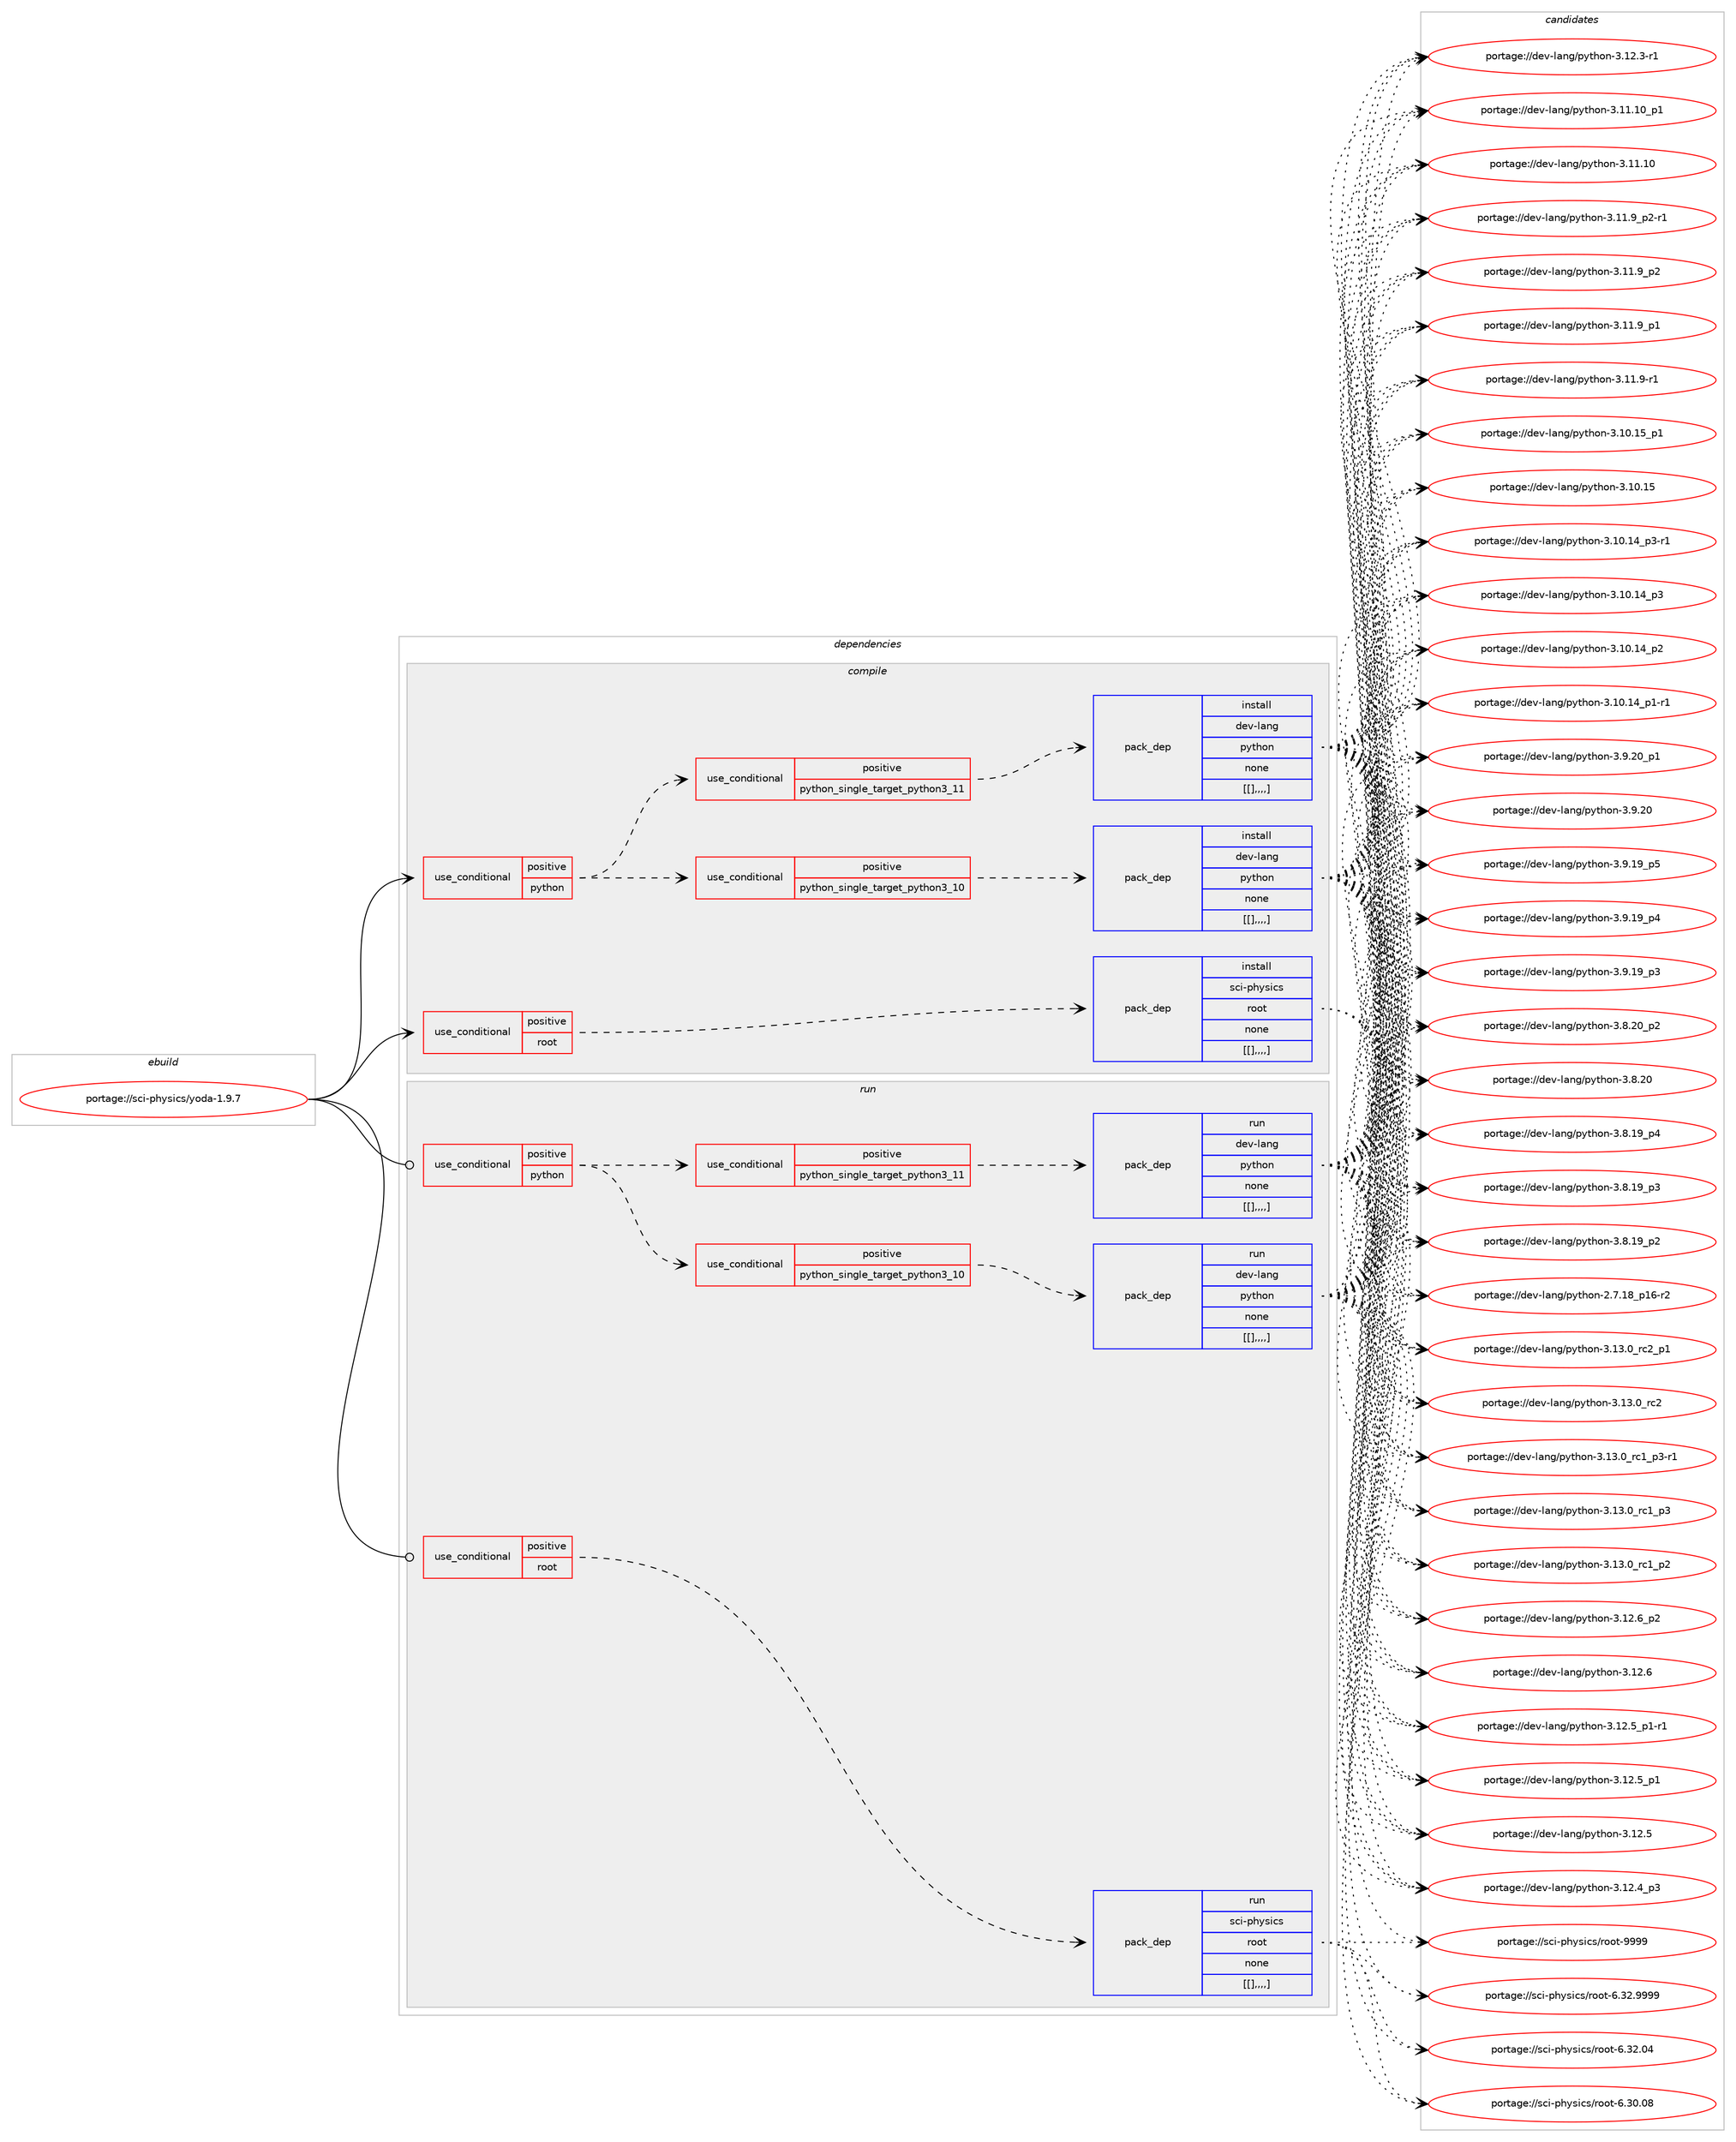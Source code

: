 digraph prolog {

# *************
# Graph options
# *************

newrank=true;
concentrate=true;
compound=true;
graph [rankdir=LR,fontname=Helvetica,fontsize=10,ranksep=1.5];#, ranksep=2.5, nodesep=0.2];
edge  [arrowhead=vee];
node  [fontname=Helvetica,fontsize=10];

# **********
# The ebuild
# **********

subgraph cluster_leftcol {
color=gray;
label=<<i>ebuild</i>>;
id [label="portage://sci-physics/yoda-1.9.7", color=red, width=4, href="../sci-physics/yoda-1.9.7.svg"];
}

# ****************
# The dependencies
# ****************

subgraph cluster_midcol {
color=gray;
label=<<i>dependencies</i>>;
subgraph cluster_compile {
fillcolor="#eeeeee";
style=filled;
label=<<i>compile</i>>;
subgraph cond113438 {
dependency422527 [label=<<TABLE BORDER="0" CELLBORDER="1" CELLSPACING="0" CELLPADDING="4"><TR><TD ROWSPAN="3" CELLPADDING="10">use_conditional</TD></TR><TR><TD>positive</TD></TR><TR><TD>python</TD></TR></TABLE>>, shape=none, color=red];
subgraph cond113439 {
dependency422528 [label=<<TABLE BORDER="0" CELLBORDER="1" CELLSPACING="0" CELLPADDING="4"><TR><TD ROWSPAN="3" CELLPADDING="10">use_conditional</TD></TR><TR><TD>positive</TD></TR><TR><TD>python_single_target_python3_10</TD></TR></TABLE>>, shape=none, color=red];
subgraph pack306159 {
dependency422529 [label=<<TABLE BORDER="0" CELLBORDER="1" CELLSPACING="0" CELLPADDING="4" WIDTH="220"><TR><TD ROWSPAN="6" CELLPADDING="30">pack_dep</TD></TR><TR><TD WIDTH="110">install</TD></TR><TR><TD>dev-lang</TD></TR><TR><TD>python</TD></TR><TR><TD>none</TD></TR><TR><TD>[[],,,,]</TD></TR></TABLE>>, shape=none, color=blue];
}
dependency422528:e -> dependency422529:w [weight=20,style="dashed",arrowhead="vee"];
}
dependency422527:e -> dependency422528:w [weight=20,style="dashed",arrowhead="vee"];
subgraph cond113440 {
dependency422530 [label=<<TABLE BORDER="0" CELLBORDER="1" CELLSPACING="0" CELLPADDING="4"><TR><TD ROWSPAN="3" CELLPADDING="10">use_conditional</TD></TR><TR><TD>positive</TD></TR><TR><TD>python_single_target_python3_11</TD></TR></TABLE>>, shape=none, color=red];
subgraph pack306160 {
dependency422531 [label=<<TABLE BORDER="0" CELLBORDER="1" CELLSPACING="0" CELLPADDING="4" WIDTH="220"><TR><TD ROWSPAN="6" CELLPADDING="30">pack_dep</TD></TR><TR><TD WIDTH="110">install</TD></TR><TR><TD>dev-lang</TD></TR><TR><TD>python</TD></TR><TR><TD>none</TD></TR><TR><TD>[[],,,,]</TD></TR></TABLE>>, shape=none, color=blue];
}
dependency422530:e -> dependency422531:w [weight=20,style="dashed",arrowhead="vee"];
}
dependency422527:e -> dependency422530:w [weight=20,style="dashed",arrowhead="vee"];
}
id:e -> dependency422527:w [weight=20,style="solid",arrowhead="vee"];
subgraph cond113441 {
dependency422532 [label=<<TABLE BORDER="0" CELLBORDER="1" CELLSPACING="0" CELLPADDING="4"><TR><TD ROWSPAN="3" CELLPADDING="10">use_conditional</TD></TR><TR><TD>positive</TD></TR><TR><TD>root</TD></TR></TABLE>>, shape=none, color=red];
subgraph pack306161 {
dependency422533 [label=<<TABLE BORDER="0" CELLBORDER="1" CELLSPACING="0" CELLPADDING="4" WIDTH="220"><TR><TD ROWSPAN="6" CELLPADDING="30">pack_dep</TD></TR><TR><TD WIDTH="110">install</TD></TR><TR><TD>sci-physics</TD></TR><TR><TD>root</TD></TR><TR><TD>none</TD></TR><TR><TD>[[],,,,]</TD></TR></TABLE>>, shape=none, color=blue];
}
dependency422532:e -> dependency422533:w [weight=20,style="dashed",arrowhead="vee"];
}
id:e -> dependency422532:w [weight=20,style="solid",arrowhead="vee"];
}
subgraph cluster_compileandrun {
fillcolor="#eeeeee";
style=filled;
label=<<i>compile and run</i>>;
}
subgraph cluster_run {
fillcolor="#eeeeee";
style=filled;
label=<<i>run</i>>;
subgraph cond113442 {
dependency422534 [label=<<TABLE BORDER="0" CELLBORDER="1" CELLSPACING="0" CELLPADDING="4"><TR><TD ROWSPAN="3" CELLPADDING="10">use_conditional</TD></TR><TR><TD>positive</TD></TR><TR><TD>python</TD></TR></TABLE>>, shape=none, color=red];
subgraph cond113443 {
dependency422535 [label=<<TABLE BORDER="0" CELLBORDER="1" CELLSPACING="0" CELLPADDING="4"><TR><TD ROWSPAN="3" CELLPADDING="10">use_conditional</TD></TR><TR><TD>positive</TD></TR><TR><TD>python_single_target_python3_10</TD></TR></TABLE>>, shape=none, color=red];
subgraph pack306162 {
dependency422536 [label=<<TABLE BORDER="0" CELLBORDER="1" CELLSPACING="0" CELLPADDING="4" WIDTH="220"><TR><TD ROWSPAN="6" CELLPADDING="30">pack_dep</TD></TR><TR><TD WIDTH="110">run</TD></TR><TR><TD>dev-lang</TD></TR><TR><TD>python</TD></TR><TR><TD>none</TD></TR><TR><TD>[[],,,,]</TD></TR></TABLE>>, shape=none, color=blue];
}
dependency422535:e -> dependency422536:w [weight=20,style="dashed",arrowhead="vee"];
}
dependency422534:e -> dependency422535:w [weight=20,style="dashed",arrowhead="vee"];
subgraph cond113444 {
dependency422537 [label=<<TABLE BORDER="0" CELLBORDER="1" CELLSPACING="0" CELLPADDING="4"><TR><TD ROWSPAN="3" CELLPADDING="10">use_conditional</TD></TR><TR><TD>positive</TD></TR><TR><TD>python_single_target_python3_11</TD></TR></TABLE>>, shape=none, color=red];
subgraph pack306163 {
dependency422538 [label=<<TABLE BORDER="0" CELLBORDER="1" CELLSPACING="0" CELLPADDING="4" WIDTH="220"><TR><TD ROWSPAN="6" CELLPADDING="30">pack_dep</TD></TR><TR><TD WIDTH="110">run</TD></TR><TR><TD>dev-lang</TD></TR><TR><TD>python</TD></TR><TR><TD>none</TD></TR><TR><TD>[[],,,,]</TD></TR></TABLE>>, shape=none, color=blue];
}
dependency422537:e -> dependency422538:w [weight=20,style="dashed",arrowhead="vee"];
}
dependency422534:e -> dependency422537:w [weight=20,style="dashed",arrowhead="vee"];
}
id:e -> dependency422534:w [weight=20,style="solid",arrowhead="odot"];
subgraph cond113445 {
dependency422539 [label=<<TABLE BORDER="0" CELLBORDER="1" CELLSPACING="0" CELLPADDING="4"><TR><TD ROWSPAN="3" CELLPADDING="10">use_conditional</TD></TR><TR><TD>positive</TD></TR><TR><TD>root</TD></TR></TABLE>>, shape=none, color=red];
subgraph pack306164 {
dependency422540 [label=<<TABLE BORDER="0" CELLBORDER="1" CELLSPACING="0" CELLPADDING="4" WIDTH="220"><TR><TD ROWSPAN="6" CELLPADDING="30">pack_dep</TD></TR><TR><TD WIDTH="110">run</TD></TR><TR><TD>sci-physics</TD></TR><TR><TD>root</TD></TR><TR><TD>none</TD></TR><TR><TD>[[],,,,]</TD></TR></TABLE>>, shape=none, color=blue];
}
dependency422539:e -> dependency422540:w [weight=20,style="dashed",arrowhead="vee"];
}
id:e -> dependency422539:w [weight=20,style="solid",arrowhead="odot"];
}
}

# **************
# The candidates
# **************

subgraph cluster_choices {
rank=same;
color=gray;
label=<<i>candidates</i>>;

subgraph choice306159 {
color=black;
nodesep=1;
choice100101118451089711010347112121116104111110455146495146489511499509511249 [label="portage://dev-lang/python-3.13.0_rc2_p1", color=red, width=4,href="../dev-lang/python-3.13.0_rc2_p1.svg"];
choice10010111845108971101034711212111610411111045514649514648951149950 [label="portage://dev-lang/python-3.13.0_rc2", color=red, width=4,href="../dev-lang/python-3.13.0_rc2.svg"];
choice1001011184510897110103471121211161041111104551464951464895114994995112514511449 [label="portage://dev-lang/python-3.13.0_rc1_p3-r1", color=red, width=4,href="../dev-lang/python-3.13.0_rc1_p3-r1.svg"];
choice100101118451089711010347112121116104111110455146495146489511499499511251 [label="portage://dev-lang/python-3.13.0_rc1_p3", color=red, width=4,href="../dev-lang/python-3.13.0_rc1_p3.svg"];
choice100101118451089711010347112121116104111110455146495146489511499499511250 [label="portage://dev-lang/python-3.13.0_rc1_p2", color=red, width=4,href="../dev-lang/python-3.13.0_rc1_p2.svg"];
choice100101118451089711010347112121116104111110455146495046549511250 [label="portage://dev-lang/python-3.12.6_p2", color=red, width=4,href="../dev-lang/python-3.12.6_p2.svg"];
choice10010111845108971101034711212111610411111045514649504654 [label="portage://dev-lang/python-3.12.6", color=red, width=4,href="../dev-lang/python-3.12.6.svg"];
choice1001011184510897110103471121211161041111104551464950465395112494511449 [label="portage://dev-lang/python-3.12.5_p1-r1", color=red, width=4,href="../dev-lang/python-3.12.5_p1-r1.svg"];
choice100101118451089711010347112121116104111110455146495046539511249 [label="portage://dev-lang/python-3.12.5_p1", color=red, width=4,href="../dev-lang/python-3.12.5_p1.svg"];
choice10010111845108971101034711212111610411111045514649504653 [label="portage://dev-lang/python-3.12.5", color=red, width=4,href="../dev-lang/python-3.12.5.svg"];
choice100101118451089711010347112121116104111110455146495046529511251 [label="portage://dev-lang/python-3.12.4_p3", color=red, width=4,href="../dev-lang/python-3.12.4_p3.svg"];
choice100101118451089711010347112121116104111110455146495046514511449 [label="portage://dev-lang/python-3.12.3-r1", color=red, width=4,href="../dev-lang/python-3.12.3-r1.svg"];
choice10010111845108971101034711212111610411111045514649494649489511249 [label="portage://dev-lang/python-3.11.10_p1", color=red, width=4,href="../dev-lang/python-3.11.10_p1.svg"];
choice1001011184510897110103471121211161041111104551464949464948 [label="portage://dev-lang/python-3.11.10", color=red, width=4,href="../dev-lang/python-3.11.10.svg"];
choice1001011184510897110103471121211161041111104551464949465795112504511449 [label="portage://dev-lang/python-3.11.9_p2-r1", color=red, width=4,href="../dev-lang/python-3.11.9_p2-r1.svg"];
choice100101118451089711010347112121116104111110455146494946579511250 [label="portage://dev-lang/python-3.11.9_p2", color=red, width=4,href="../dev-lang/python-3.11.9_p2.svg"];
choice100101118451089711010347112121116104111110455146494946579511249 [label="portage://dev-lang/python-3.11.9_p1", color=red, width=4,href="../dev-lang/python-3.11.9_p1.svg"];
choice100101118451089711010347112121116104111110455146494946574511449 [label="portage://dev-lang/python-3.11.9-r1", color=red, width=4,href="../dev-lang/python-3.11.9-r1.svg"];
choice10010111845108971101034711212111610411111045514649484649539511249 [label="portage://dev-lang/python-3.10.15_p1", color=red, width=4,href="../dev-lang/python-3.10.15_p1.svg"];
choice1001011184510897110103471121211161041111104551464948464953 [label="portage://dev-lang/python-3.10.15", color=red, width=4,href="../dev-lang/python-3.10.15.svg"];
choice100101118451089711010347112121116104111110455146494846495295112514511449 [label="portage://dev-lang/python-3.10.14_p3-r1", color=red, width=4,href="../dev-lang/python-3.10.14_p3-r1.svg"];
choice10010111845108971101034711212111610411111045514649484649529511251 [label="portage://dev-lang/python-3.10.14_p3", color=red, width=4,href="../dev-lang/python-3.10.14_p3.svg"];
choice10010111845108971101034711212111610411111045514649484649529511250 [label="portage://dev-lang/python-3.10.14_p2", color=red, width=4,href="../dev-lang/python-3.10.14_p2.svg"];
choice100101118451089711010347112121116104111110455146494846495295112494511449 [label="portage://dev-lang/python-3.10.14_p1-r1", color=red, width=4,href="../dev-lang/python-3.10.14_p1-r1.svg"];
choice100101118451089711010347112121116104111110455146574650489511249 [label="portage://dev-lang/python-3.9.20_p1", color=red, width=4,href="../dev-lang/python-3.9.20_p1.svg"];
choice10010111845108971101034711212111610411111045514657465048 [label="portage://dev-lang/python-3.9.20", color=red, width=4,href="../dev-lang/python-3.9.20.svg"];
choice100101118451089711010347112121116104111110455146574649579511253 [label="portage://dev-lang/python-3.9.19_p5", color=red, width=4,href="../dev-lang/python-3.9.19_p5.svg"];
choice100101118451089711010347112121116104111110455146574649579511252 [label="portage://dev-lang/python-3.9.19_p4", color=red, width=4,href="../dev-lang/python-3.9.19_p4.svg"];
choice100101118451089711010347112121116104111110455146574649579511251 [label="portage://dev-lang/python-3.9.19_p3", color=red, width=4,href="../dev-lang/python-3.9.19_p3.svg"];
choice100101118451089711010347112121116104111110455146564650489511250 [label="portage://dev-lang/python-3.8.20_p2", color=red, width=4,href="../dev-lang/python-3.8.20_p2.svg"];
choice10010111845108971101034711212111610411111045514656465048 [label="portage://dev-lang/python-3.8.20", color=red, width=4,href="../dev-lang/python-3.8.20.svg"];
choice100101118451089711010347112121116104111110455146564649579511252 [label="portage://dev-lang/python-3.8.19_p4", color=red, width=4,href="../dev-lang/python-3.8.19_p4.svg"];
choice100101118451089711010347112121116104111110455146564649579511251 [label="portage://dev-lang/python-3.8.19_p3", color=red, width=4,href="../dev-lang/python-3.8.19_p3.svg"];
choice100101118451089711010347112121116104111110455146564649579511250 [label="portage://dev-lang/python-3.8.19_p2", color=red, width=4,href="../dev-lang/python-3.8.19_p2.svg"];
choice100101118451089711010347112121116104111110455046554649569511249544511450 [label="portage://dev-lang/python-2.7.18_p16-r2", color=red, width=4,href="../dev-lang/python-2.7.18_p16-r2.svg"];
dependency422529:e -> choice100101118451089711010347112121116104111110455146495146489511499509511249:w [style=dotted,weight="100"];
dependency422529:e -> choice10010111845108971101034711212111610411111045514649514648951149950:w [style=dotted,weight="100"];
dependency422529:e -> choice1001011184510897110103471121211161041111104551464951464895114994995112514511449:w [style=dotted,weight="100"];
dependency422529:e -> choice100101118451089711010347112121116104111110455146495146489511499499511251:w [style=dotted,weight="100"];
dependency422529:e -> choice100101118451089711010347112121116104111110455146495146489511499499511250:w [style=dotted,weight="100"];
dependency422529:e -> choice100101118451089711010347112121116104111110455146495046549511250:w [style=dotted,weight="100"];
dependency422529:e -> choice10010111845108971101034711212111610411111045514649504654:w [style=dotted,weight="100"];
dependency422529:e -> choice1001011184510897110103471121211161041111104551464950465395112494511449:w [style=dotted,weight="100"];
dependency422529:e -> choice100101118451089711010347112121116104111110455146495046539511249:w [style=dotted,weight="100"];
dependency422529:e -> choice10010111845108971101034711212111610411111045514649504653:w [style=dotted,weight="100"];
dependency422529:e -> choice100101118451089711010347112121116104111110455146495046529511251:w [style=dotted,weight="100"];
dependency422529:e -> choice100101118451089711010347112121116104111110455146495046514511449:w [style=dotted,weight="100"];
dependency422529:e -> choice10010111845108971101034711212111610411111045514649494649489511249:w [style=dotted,weight="100"];
dependency422529:e -> choice1001011184510897110103471121211161041111104551464949464948:w [style=dotted,weight="100"];
dependency422529:e -> choice1001011184510897110103471121211161041111104551464949465795112504511449:w [style=dotted,weight="100"];
dependency422529:e -> choice100101118451089711010347112121116104111110455146494946579511250:w [style=dotted,weight="100"];
dependency422529:e -> choice100101118451089711010347112121116104111110455146494946579511249:w [style=dotted,weight="100"];
dependency422529:e -> choice100101118451089711010347112121116104111110455146494946574511449:w [style=dotted,weight="100"];
dependency422529:e -> choice10010111845108971101034711212111610411111045514649484649539511249:w [style=dotted,weight="100"];
dependency422529:e -> choice1001011184510897110103471121211161041111104551464948464953:w [style=dotted,weight="100"];
dependency422529:e -> choice100101118451089711010347112121116104111110455146494846495295112514511449:w [style=dotted,weight="100"];
dependency422529:e -> choice10010111845108971101034711212111610411111045514649484649529511251:w [style=dotted,weight="100"];
dependency422529:e -> choice10010111845108971101034711212111610411111045514649484649529511250:w [style=dotted,weight="100"];
dependency422529:e -> choice100101118451089711010347112121116104111110455146494846495295112494511449:w [style=dotted,weight="100"];
dependency422529:e -> choice100101118451089711010347112121116104111110455146574650489511249:w [style=dotted,weight="100"];
dependency422529:e -> choice10010111845108971101034711212111610411111045514657465048:w [style=dotted,weight="100"];
dependency422529:e -> choice100101118451089711010347112121116104111110455146574649579511253:w [style=dotted,weight="100"];
dependency422529:e -> choice100101118451089711010347112121116104111110455146574649579511252:w [style=dotted,weight="100"];
dependency422529:e -> choice100101118451089711010347112121116104111110455146574649579511251:w [style=dotted,weight="100"];
dependency422529:e -> choice100101118451089711010347112121116104111110455146564650489511250:w [style=dotted,weight="100"];
dependency422529:e -> choice10010111845108971101034711212111610411111045514656465048:w [style=dotted,weight="100"];
dependency422529:e -> choice100101118451089711010347112121116104111110455146564649579511252:w [style=dotted,weight="100"];
dependency422529:e -> choice100101118451089711010347112121116104111110455146564649579511251:w [style=dotted,weight="100"];
dependency422529:e -> choice100101118451089711010347112121116104111110455146564649579511250:w [style=dotted,weight="100"];
dependency422529:e -> choice100101118451089711010347112121116104111110455046554649569511249544511450:w [style=dotted,weight="100"];
}
subgraph choice306160 {
color=black;
nodesep=1;
choice100101118451089711010347112121116104111110455146495146489511499509511249 [label="portage://dev-lang/python-3.13.0_rc2_p1", color=red, width=4,href="../dev-lang/python-3.13.0_rc2_p1.svg"];
choice10010111845108971101034711212111610411111045514649514648951149950 [label="portage://dev-lang/python-3.13.0_rc2", color=red, width=4,href="../dev-lang/python-3.13.0_rc2.svg"];
choice1001011184510897110103471121211161041111104551464951464895114994995112514511449 [label="portage://dev-lang/python-3.13.0_rc1_p3-r1", color=red, width=4,href="../dev-lang/python-3.13.0_rc1_p3-r1.svg"];
choice100101118451089711010347112121116104111110455146495146489511499499511251 [label="portage://dev-lang/python-3.13.0_rc1_p3", color=red, width=4,href="../dev-lang/python-3.13.0_rc1_p3.svg"];
choice100101118451089711010347112121116104111110455146495146489511499499511250 [label="portage://dev-lang/python-3.13.0_rc1_p2", color=red, width=4,href="../dev-lang/python-3.13.0_rc1_p2.svg"];
choice100101118451089711010347112121116104111110455146495046549511250 [label="portage://dev-lang/python-3.12.6_p2", color=red, width=4,href="../dev-lang/python-3.12.6_p2.svg"];
choice10010111845108971101034711212111610411111045514649504654 [label="portage://dev-lang/python-3.12.6", color=red, width=4,href="../dev-lang/python-3.12.6.svg"];
choice1001011184510897110103471121211161041111104551464950465395112494511449 [label="portage://dev-lang/python-3.12.5_p1-r1", color=red, width=4,href="../dev-lang/python-3.12.5_p1-r1.svg"];
choice100101118451089711010347112121116104111110455146495046539511249 [label="portage://dev-lang/python-3.12.5_p1", color=red, width=4,href="../dev-lang/python-3.12.5_p1.svg"];
choice10010111845108971101034711212111610411111045514649504653 [label="portage://dev-lang/python-3.12.5", color=red, width=4,href="../dev-lang/python-3.12.5.svg"];
choice100101118451089711010347112121116104111110455146495046529511251 [label="portage://dev-lang/python-3.12.4_p3", color=red, width=4,href="../dev-lang/python-3.12.4_p3.svg"];
choice100101118451089711010347112121116104111110455146495046514511449 [label="portage://dev-lang/python-3.12.3-r1", color=red, width=4,href="../dev-lang/python-3.12.3-r1.svg"];
choice10010111845108971101034711212111610411111045514649494649489511249 [label="portage://dev-lang/python-3.11.10_p1", color=red, width=4,href="../dev-lang/python-3.11.10_p1.svg"];
choice1001011184510897110103471121211161041111104551464949464948 [label="portage://dev-lang/python-3.11.10", color=red, width=4,href="../dev-lang/python-3.11.10.svg"];
choice1001011184510897110103471121211161041111104551464949465795112504511449 [label="portage://dev-lang/python-3.11.9_p2-r1", color=red, width=4,href="../dev-lang/python-3.11.9_p2-r1.svg"];
choice100101118451089711010347112121116104111110455146494946579511250 [label="portage://dev-lang/python-3.11.9_p2", color=red, width=4,href="../dev-lang/python-3.11.9_p2.svg"];
choice100101118451089711010347112121116104111110455146494946579511249 [label="portage://dev-lang/python-3.11.9_p1", color=red, width=4,href="../dev-lang/python-3.11.9_p1.svg"];
choice100101118451089711010347112121116104111110455146494946574511449 [label="portage://dev-lang/python-3.11.9-r1", color=red, width=4,href="../dev-lang/python-3.11.9-r1.svg"];
choice10010111845108971101034711212111610411111045514649484649539511249 [label="portage://dev-lang/python-3.10.15_p1", color=red, width=4,href="../dev-lang/python-3.10.15_p1.svg"];
choice1001011184510897110103471121211161041111104551464948464953 [label="portage://dev-lang/python-3.10.15", color=red, width=4,href="../dev-lang/python-3.10.15.svg"];
choice100101118451089711010347112121116104111110455146494846495295112514511449 [label="portage://dev-lang/python-3.10.14_p3-r1", color=red, width=4,href="../dev-lang/python-3.10.14_p3-r1.svg"];
choice10010111845108971101034711212111610411111045514649484649529511251 [label="portage://dev-lang/python-3.10.14_p3", color=red, width=4,href="../dev-lang/python-3.10.14_p3.svg"];
choice10010111845108971101034711212111610411111045514649484649529511250 [label="portage://dev-lang/python-3.10.14_p2", color=red, width=4,href="../dev-lang/python-3.10.14_p2.svg"];
choice100101118451089711010347112121116104111110455146494846495295112494511449 [label="portage://dev-lang/python-3.10.14_p1-r1", color=red, width=4,href="../dev-lang/python-3.10.14_p1-r1.svg"];
choice100101118451089711010347112121116104111110455146574650489511249 [label="portage://dev-lang/python-3.9.20_p1", color=red, width=4,href="../dev-lang/python-3.9.20_p1.svg"];
choice10010111845108971101034711212111610411111045514657465048 [label="portage://dev-lang/python-3.9.20", color=red, width=4,href="../dev-lang/python-3.9.20.svg"];
choice100101118451089711010347112121116104111110455146574649579511253 [label="portage://dev-lang/python-3.9.19_p5", color=red, width=4,href="../dev-lang/python-3.9.19_p5.svg"];
choice100101118451089711010347112121116104111110455146574649579511252 [label="portage://dev-lang/python-3.9.19_p4", color=red, width=4,href="../dev-lang/python-3.9.19_p4.svg"];
choice100101118451089711010347112121116104111110455146574649579511251 [label="portage://dev-lang/python-3.9.19_p3", color=red, width=4,href="../dev-lang/python-3.9.19_p3.svg"];
choice100101118451089711010347112121116104111110455146564650489511250 [label="portage://dev-lang/python-3.8.20_p2", color=red, width=4,href="../dev-lang/python-3.8.20_p2.svg"];
choice10010111845108971101034711212111610411111045514656465048 [label="portage://dev-lang/python-3.8.20", color=red, width=4,href="../dev-lang/python-3.8.20.svg"];
choice100101118451089711010347112121116104111110455146564649579511252 [label="portage://dev-lang/python-3.8.19_p4", color=red, width=4,href="../dev-lang/python-3.8.19_p4.svg"];
choice100101118451089711010347112121116104111110455146564649579511251 [label="portage://dev-lang/python-3.8.19_p3", color=red, width=4,href="../dev-lang/python-3.8.19_p3.svg"];
choice100101118451089711010347112121116104111110455146564649579511250 [label="portage://dev-lang/python-3.8.19_p2", color=red, width=4,href="../dev-lang/python-3.8.19_p2.svg"];
choice100101118451089711010347112121116104111110455046554649569511249544511450 [label="portage://dev-lang/python-2.7.18_p16-r2", color=red, width=4,href="../dev-lang/python-2.7.18_p16-r2.svg"];
dependency422531:e -> choice100101118451089711010347112121116104111110455146495146489511499509511249:w [style=dotted,weight="100"];
dependency422531:e -> choice10010111845108971101034711212111610411111045514649514648951149950:w [style=dotted,weight="100"];
dependency422531:e -> choice1001011184510897110103471121211161041111104551464951464895114994995112514511449:w [style=dotted,weight="100"];
dependency422531:e -> choice100101118451089711010347112121116104111110455146495146489511499499511251:w [style=dotted,weight="100"];
dependency422531:e -> choice100101118451089711010347112121116104111110455146495146489511499499511250:w [style=dotted,weight="100"];
dependency422531:e -> choice100101118451089711010347112121116104111110455146495046549511250:w [style=dotted,weight="100"];
dependency422531:e -> choice10010111845108971101034711212111610411111045514649504654:w [style=dotted,weight="100"];
dependency422531:e -> choice1001011184510897110103471121211161041111104551464950465395112494511449:w [style=dotted,weight="100"];
dependency422531:e -> choice100101118451089711010347112121116104111110455146495046539511249:w [style=dotted,weight="100"];
dependency422531:e -> choice10010111845108971101034711212111610411111045514649504653:w [style=dotted,weight="100"];
dependency422531:e -> choice100101118451089711010347112121116104111110455146495046529511251:w [style=dotted,weight="100"];
dependency422531:e -> choice100101118451089711010347112121116104111110455146495046514511449:w [style=dotted,weight="100"];
dependency422531:e -> choice10010111845108971101034711212111610411111045514649494649489511249:w [style=dotted,weight="100"];
dependency422531:e -> choice1001011184510897110103471121211161041111104551464949464948:w [style=dotted,weight="100"];
dependency422531:e -> choice1001011184510897110103471121211161041111104551464949465795112504511449:w [style=dotted,weight="100"];
dependency422531:e -> choice100101118451089711010347112121116104111110455146494946579511250:w [style=dotted,weight="100"];
dependency422531:e -> choice100101118451089711010347112121116104111110455146494946579511249:w [style=dotted,weight="100"];
dependency422531:e -> choice100101118451089711010347112121116104111110455146494946574511449:w [style=dotted,weight="100"];
dependency422531:e -> choice10010111845108971101034711212111610411111045514649484649539511249:w [style=dotted,weight="100"];
dependency422531:e -> choice1001011184510897110103471121211161041111104551464948464953:w [style=dotted,weight="100"];
dependency422531:e -> choice100101118451089711010347112121116104111110455146494846495295112514511449:w [style=dotted,weight="100"];
dependency422531:e -> choice10010111845108971101034711212111610411111045514649484649529511251:w [style=dotted,weight="100"];
dependency422531:e -> choice10010111845108971101034711212111610411111045514649484649529511250:w [style=dotted,weight="100"];
dependency422531:e -> choice100101118451089711010347112121116104111110455146494846495295112494511449:w [style=dotted,weight="100"];
dependency422531:e -> choice100101118451089711010347112121116104111110455146574650489511249:w [style=dotted,weight="100"];
dependency422531:e -> choice10010111845108971101034711212111610411111045514657465048:w [style=dotted,weight="100"];
dependency422531:e -> choice100101118451089711010347112121116104111110455146574649579511253:w [style=dotted,weight="100"];
dependency422531:e -> choice100101118451089711010347112121116104111110455146574649579511252:w [style=dotted,weight="100"];
dependency422531:e -> choice100101118451089711010347112121116104111110455146574649579511251:w [style=dotted,weight="100"];
dependency422531:e -> choice100101118451089711010347112121116104111110455146564650489511250:w [style=dotted,weight="100"];
dependency422531:e -> choice10010111845108971101034711212111610411111045514656465048:w [style=dotted,weight="100"];
dependency422531:e -> choice100101118451089711010347112121116104111110455146564649579511252:w [style=dotted,weight="100"];
dependency422531:e -> choice100101118451089711010347112121116104111110455146564649579511251:w [style=dotted,weight="100"];
dependency422531:e -> choice100101118451089711010347112121116104111110455146564649579511250:w [style=dotted,weight="100"];
dependency422531:e -> choice100101118451089711010347112121116104111110455046554649569511249544511450:w [style=dotted,weight="100"];
}
subgraph choice306161 {
color=black;
nodesep=1;
choice115991054511210412111510599115471141111111164557575757 [label="portage://sci-physics/root-9999", color=red, width=4,href="../sci-physics/root-9999.svg"];
choice1159910545112104121115105991154711411111111645544651504657575757 [label="portage://sci-physics/root-6.32.9999", color=red, width=4,href="../sci-physics/root-6.32.9999.svg"];
choice115991054511210412111510599115471141111111164554465150464852 [label="portage://sci-physics/root-6.32.04", color=red, width=4,href="../sci-physics/root-6.32.04.svg"];
choice115991054511210412111510599115471141111111164554465148464856 [label="portage://sci-physics/root-6.30.08", color=red, width=4,href="../sci-physics/root-6.30.08.svg"];
dependency422533:e -> choice115991054511210412111510599115471141111111164557575757:w [style=dotted,weight="100"];
dependency422533:e -> choice1159910545112104121115105991154711411111111645544651504657575757:w [style=dotted,weight="100"];
dependency422533:e -> choice115991054511210412111510599115471141111111164554465150464852:w [style=dotted,weight="100"];
dependency422533:e -> choice115991054511210412111510599115471141111111164554465148464856:w [style=dotted,weight="100"];
}
subgraph choice306162 {
color=black;
nodesep=1;
choice100101118451089711010347112121116104111110455146495146489511499509511249 [label="portage://dev-lang/python-3.13.0_rc2_p1", color=red, width=4,href="../dev-lang/python-3.13.0_rc2_p1.svg"];
choice10010111845108971101034711212111610411111045514649514648951149950 [label="portage://dev-lang/python-3.13.0_rc2", color=red, width=4,href="../dev-lang/python-3.13.0_rc2.svg"];
choice1001011184510897110103471121211161041111104551464951464895114994995112514511449 [label="portage://dev-lang/python-3.13.0_rc1_p3-r1", color=red, width=4,href="../dev-lang/python-3.13.0_rc1_p3-r1.svg"];
choice100101118451089711010347112121116104111110455146495146489511499499511251 [label="portage://dev-lang/python-3.13.0_rc1_p3", color=red, width=4,href="../dev-lang/python-3.13.0_rc1_p3.svg"];
choice100101118451089711010347112121116104111110455146495146489511499499511250 [label="portage://dev-lang/python-3.13.0_rc1_p2", color=red, width=4,href="../dev-lang/python-3.13.0_rc1_p2.svg"];
choice100101118451089711010347112121116104111110455146495046549511250 [label="portage://dev-lang/python-3.12.6_p2", color=red, width=4,href="../dev-lang/python-3.12.6_p2.svg"];
choice10010111845108971101034711212111610411111045514649504654 [label="portage://dev-lang/python-3.12.6", color=red, width=4,href="../dev-lang/python-3.12.6.svg"];
choice1001011184510897110103471121211161041111104551464950465395112494511449 [label="portage://dev-lang/python-3.12.5_p1-r1", color=red, width=4,href="../dev-lang/python-3.12.5_p1-r1.svg"];
choice100101118451089711010347112121116104111110455146495046539511249 [label="portage://dev-lang/python-3.12.5_p1", color=red, width=4,href="../dev-lang/python-3.12.5_p1.svg"];
choice10010111845108971101034711212111610411111045514649504653 [label="portage://dev-lang/python-3.12.5", color=red, width=4,href="../dev-lang/python-3.12.5.svg"];
choice100101118451089711010347112121116104111110455146495046529511251 [label="portage://dev-lang/python-3.12.4_p3", color=red, width=4,href="../dev-lang/python-3.12.4_p3.svg"];
choice100101118451089711010347112121116104111110455146495046514511449 [label="portage://dev-lang/python-3.12.3-r1", color=red, width=4,href="../dev-lang/python-3.12.3-r1.svg"];
choice10010111845108971101034711212111610411111045514649494649489511249 [label="portage://dev-lang/python-3.11.10_p1", color=red, width=4,href="../dev-lang/python-3.11.10_p1.svg"];
choice1001011184510897110103471121211161041111104551464949464948 [label="portage://dev-lang/python-3.11.10", color=red, width=4,href="../dev-lang/python-3.11.10.svg"];
choice1001011184510897110103471121211161041111104551464949465795112504511449 [label="portage://dev-lang/python-3.11.9_p2-r1", color=red, width=4,href="../dev-lang/python-3.11.9_p2-r1.svg"];
choice100101118451089711010347112121116104111110455146494946579511250 [label="portage://dev-lang/python-3.11.9_p2", color=red, width=4,href="../dev-lang/python-3.11.9_p2.svg"];
choice100101118451089711010347112121116104111110455146494946579511249 [label="portage://dev-lang/python-3.11.9_p1", color=red, width=4,href="../dev-lang/python-3.11.9_p1.svg"];
choice100101118451089711010347112121116104111110455146494946574511449 [label="portage://dev-lang/python-3.11.9-r1", color=red, width=4,href="../dev-lang/python-3.11.9-r1.svg"];
choice10010111845108971101034711212111610411111045514649484649539511249 [label="portage://dev-lang/python-3.10.15_p1", color=red, width=4,href="../dev-lang/python-3.10.15_p1.svg"];
choice1001011184510897110103471121211161041111104551464948464953 [label="portage://dev-lang/python-3.10.15", color=red, width=4,href="../dev-lang/python-3.10.15.svg"];
choice100101118451089711010347112121116104111110455146494846495295112514511449 [label="portage://dev-lang/python-3.10.14_p3-r1", color=red, width=4,href="../dev-lang/python-3.10.14_p3-r1.svg"];
choice10010111845108971101034711212111610411111045514649484649529511251 [label="portage://dev-lang/python-3.10.14_p3", color=red, width=4,href="../dev-lang/python-3.10.14_p3.svg"];
choice10010111845108971101034711212111610411111045514649484649529511250 [label="portage://dev-lang/python-3.10.14_p2", color=red, width=4,href="../dev-lang/python-3.10.14_p2.svg"];
choice100101118451089711010347112121116104111110455146494846495295112494511449 [label="portage://dev-lang/python-3.10.14_p1-r1", color=red, width=4,href="../dev-lang/python-3.10.14_p1-r1.svg"];
choice100101118451089711010347112121116104111110455146574650489511249 [label="portage://dev-lang/python-3.9.20_p1", color=red, width=4,href="../dev-lang/python-3.9.20_p1.svg"];
choice10010111845108971101034711212111610411111045514657465048 [label="portage://dev-lang/python-3.9.20", color=red, width=4,href="../dev-lang/python-3.9.20.svg"];
choice100101118451089711010347112121116104111110455146574649579511253 [label="portage://dev-lang/python-3.9.19_p5", color=red, width=4,href="../dev-lang/python-3.9.19_p5.svg"];
choice100101118451089711010347112121116104111110455146574649579511252 [label="portage://dev-lang/python-3.9.19_p4", color=red, width=4,href="../dev-lang/python-3.9.19_p4.svg"];
choice100101118451089711010347112121116104111110455146574649579511251 [label="portage://dev-lang/python-3.9.19_p3", color=red, width=4,href="../dev-lang/python-3.9.19_p3.svg"];
choice100101118451089711010347112121116104111110455146564650489511250 [label="portage://dev-lang/python-3.8.20_p2", color=red, width=4,href="../dev-lang/python-3.8.20_p2.svg"];
choice10010111845108971101034711212111610411111045514656465048 [label="portage://dev-lang/python-3.8.20", color=red, width=4,href="../dev-lang/python-3.8.20.svg"];
choice100101118451089711010347112121116104111110455146564649579511252 [label="portage://dev-lang/python-3.8.19_p4", color=red, width=4,href="../dev-lang/python-3.8.19_p4.svg"];
choice100101118451089711010347112121116104111110455146564649579511251 [label="portage://dev-lang/python-3.8.19_p3", color=red, width=4,href="../dev-lang/python-3.8.19_p3.svg"];
choice100101118451089711010347112121116104111110455146564649579511250 [label="portage://dev-lang/python-3.8.19_p2", color=red, width=4,href="../dev-lang/python-3.8.19_p2.svg"];
choice100101118451089711010347112121116104111110455046554649569511249544511450 [label="portage://dev-lang/python-2.7.18_p16-r2", color=red, width=4,href="../dev-lang/python-2.7.18_p16-r2.svg"];
dependency422536:e -> choice100101118451089711010347112121116104111110455146495146489511499509511249:w [style=dotted,weight="100"];
dependency422536:e -> choice10010111845108971101034711212111610411111045514649514648951149950:w [style=dotted,weight="100"];
dependency422536:e -> choice1001011184510897110103471121211161041111104551464951464895114994995112514511449:w [style=dotted,weight="100"];
dependency422536:e -> choice100101118451089711010347112121116104111110455146495146489511499499511251:w [style=dotted,weight="100"];
dependency422536:e -> choice100101118451089711010347112121116104111110455146495146489511499499511250:w [style=dotted,weight="100"];
dependency422536:e -> choice100101118451089711010347112121116104111110455146495046549511250:w [style=dotted,weight="100"];
dependency422536:e -> choice10010111845108971101034711212111610411111045514649504654:w [style=dotted,weight="100"];
dependency422536:e -> choice1001011184510897110103471121211161041111104551464950465395112494511449:w [style=dotted,weight="100"];
dependency422536:e -> choice100101118451089711010347112121116104111110455146495046539511249:w [style=dotted,weight="100"];
dependency422536:e -> choice10010111845108971101034711212111610411111045514649504653:w [style=dotted,weight="100"];
dependency422536:e -> choice100101118451089711010347112121116104111110455146495046529511251:w [style=dotted,weight="100"];
dependency422536:e -> choice100101118451089711010347112121116104111110455146495046514511449:w [style=dotted,weight="100"];
dependency422536:e -> choice10010111845108971101034711212111610411111045514649494649489511249:w [style=dotted,weight="100"];
dependency422536:e -> choice1001011184510897110103471121211161041111104551464949464948:w [style=dotted,weight="100"];
dependency422536:e -> choice1001011184510897110103471121211161041111104551464949465795112504511449:w [style=dotted,weight="100"];
dependency422536:e -> choice100101118451089711010347112121116104111110455146494946579511250:w [style=dotted,weight="100"];
dependency422536:e -> choice100101118451089711010347112121116104111110455146494946579511249:w [style=dotted,weight="100"];
dependency422536:e -> choice100101118451089711010347112121116104111110455146494946574511449:w [style=dotted,weight="100"];
dependency422536:e -> choice10010111845108971101034711212111610411111045514649484649539511249:w [style=dotted,weight="100"];
dependency422536:e -> choice1001011184510897110103471121211161041111104551464948464953:w [style=dotted,weight="100"];
dependency422536:e -> choice100101118451089711010347112121116104111110455146494846495295112514511449:w [style=dotted,weight="100"];
dependency422536:e -> choice10010111845108971101034711212111610411111045514649484649529511251:w [style=dotted,weight="100"];
dependency422536:e -> choice10010111845108971101034711212111610411111045514649484649529511250:w [style=dotted,weight="100"];
dependency422536:e -> choice100101118451089711010347112121116104111110455146494846495295112494511449:w [style=dotted,weight="100"];
dependency422536:e -> choice100101118451089711010347112121116104111110455146574650489511249:w [style=dotted,weight="100"];
dependency422536:e -> choice10010111845108971101034711212111610411111045514657465048:w [style=dotted,weight="100"];
dependency422536:e -> choice100101118451089711010347112121116104111110455146574649579511253:w [style=dotted,weight="100"];
dependency422536:e -> choice100101118451089711010347112121116104111110455146574649579511252:w [style=dotted,weight="100"];
dependency422536:e -> choice100101118451089711010347112121116104111110455146574649579511251:w [style=dotted,weight="100"];
dependency422536:e -> choice100101118451089711010347112121116104111110455146564650489511250:w [style=dotted,weight="100"];
dependency422536:e -> choice10010111845108971101034711212111610411111045514656465048:w [style=dotted,weight="100"];
dependency422536:e -> choice100101118451089711010347112121116104111110455146564649579511252:w [style=dotted,weight="100"];
dependency422536:e -> choice100101118451089711010347112121116104111110455146564649579511251:w [style=dotted,weight="100"];
dependency422536:e -> choice100101118451089711010347112121116104111110455146564649579511250:w [style=dotted,weight="100"];
dependency422536:e -> choice100101118451089711010347112121116104111110455046554649569511249544511450:w [style=dotted,weight="100"];
}
subgraph choice306163 {
color=black;
nodesep=1;
choice100101118451089711010347112121116104111110455146495146489511499509511249 [label="portage://dev-lang/python-3.13.0_rc2_p1", color=red, width=4,href="../dev-lang/python-3.13.0_rc2_p1.svg"];
choice10010111845108971101034711212111610411111045514649514648951149950 [label="portage://dev-lang/python-3.13.0_rc2", color=red, width=4,href="../dev-lang/python-3.13.0_rc2.svg"];
choice1001011184510897110103471121211161041111104551464951464895114994995112514511449 [label="portage://dev-lang/python-3.13.0_rc1_p3-r1", color=red, width=4,href="../dev-lang/python-3.13.0_rc1_p3-r1.svg"];
choice100101118451089711010347112121116104111110455146495146489511499499511251 [label="portage://dev-lang/python-3.13.0_rc1_p3", color=red, width=4,href="../dev-lang/python-3.13.0_rc1_p3.svg"];
choice100101118451089711010347112121116104111110455146495146489511499499511250 [label="portage://dev-lang/python-3.13.0_rc1_p2", color=red, width=4,href="../dev-lang/python-3.13.0_rc1_p2.svg"];
choice100101118451089711010347112121116104111110455146495046549511250 [label="portage://dev-lang/python-3.12.6_p2", color=red, width=4,href="../dev-lang/python-3.12.6_p2.svg"];
choice10010111845108971101034711212111610411111045514649504654 [label="portage://dev-lang/python-3.12.6", color=red, width=4,href="../dev-lang/python-3.12.6.svg"];
choice1001011184510897110103471121211161041111104551464950465395112494511449 [label="portage://dev-lang/python-3.12.5_p1-r1", color=red, width=4,href="../dev-lang/python-3.12.5_p1-r1.svg"];
choice100101118451089711010347112121116104111110455146495046539511249 [label="portage://dev-lang/python-3.12.5_p1", color=red, width=4,href="../dev-lang/python-3.12.5_p1.svg"];
choice10010111845108971101034711212111610411111045514649504653 [label="portage://dev-lang/python-3.12.5", color=red, width=4,href="../dev-lang/python-3.12.5.svg"];
choice100101118451089711010347112121116104111110455146495046529511251 [label="portage://dev-lang/python-3.12.4_p3", color=red, width=4,href="../dev-lang/python-3.12.4_p3.svg"];
choice100101118451089711010347112121116104111110455146495046514511449 [label="portage://dev-lang/python-3.12.3-r1", color=red, width=4,href="../dev-lang/python-3.12.3-r1.svg"];
choice10010111845108971101034711212111610411111045514649494649489511249 [label="portage://dev-lang/python-3.11.10_p1", color=red, width=4,href="../dev-lang/python-3.11.10_p1.svg"];
choice1001011184510897110103471121211161041111104551464949464948 [label="portage://dev-lang/python-3.11.10", color=red, width=4,href="../dev-lang/python-3.11.10.svg"];
choice1001011184510897110103471121211161041111104551464949465795112504511449 [label="portage://dev-lang/python-3.11.9_p2-r1", color=red, width=4,href="../dev-lang/python-3.11.9_p2-r1.svg"];
choice100101118451089711010347112121116104111110455146494946579511250 [label="portage://dev-lang/python-3.11.9_p2", color=red, width=4,href="../dev-lang/python-3.11.9_p2.svg"];
choice100101118451089711010347112121116104111110455146494946579511249 [label="portage://dev-lang/python-3.11.9_p1", color=red, width=4,href="../dev-lang/python-3.11.9_p1.svg"];
choice100101118451089711010347112121116104111110455146494946574511449 [label="portage://dev-lang/python-3.11.9-r1", color=red, width=4,href="../dev-lang/python-3.11.9-r1.svg"];
choice10010111845108971101034711212111610411111045514649484649539511249 [label="portage://dev-lang/python-3.10.15_p1", color=red, width=4,href="../dev-lang/python-3.10.15_p1.svg"];
choice1001011184510897110103471121211161041111104551464948464953 [label="portage://dev-lang/python-3.10.15", color=red, width=4,href="../dev-lang/python-3.10.15.svg"];
choice100101118451089711010347112121116104111110455146494846495295112514511449 [label="portage://dev-lang/python-3.10.14_p3-r1", color=red, width=4,href="../dev-lang/python-3.10.14_p3-r1.svg"];
choice10010111845108971101034711212111610411111045514649484649529511251 [label="portage://dev-lang/python-3.10.14_p3", color=red, width=4,href="../dev-lang/python-3.10.14_p3.svg"];
choice10010111845108971101034711212111610411111045514649484649529511250 [label="portage://dev-lang/python-3.10.14_p2", color=red, width=4,href="../dev-lang/python-3.10.14_p2.svg"];
choice100101118451089711010347112121116104111110455146494846495295112494511449 [label="portage://dev-lang/python-3.10.14_p1-r1", color=red, width=4,href="../dev-lang/python-3.10.14_p1-r1.svg"];
choice100101118451089711010347112121116104111110455146574650489511249 [label="portage://dev-lang/python-3.9.20_p1", color=red, width=4,href="../dev-lang/python-3.9.20_p1.svg"];
choice10010111845108971101034711212111610411111045514657465048 [label="portage://dev-lang/python-3.9.20", color=red, width=4,href="../dev-lang/python-3.9.20.svg"];
choice100101118451089711010347112121116104111110455146574649579511253 [label="portage://dev-lang/python-3.9.19_p5", color=red, width=4,href="../dev-lang/python-3.9.19_p5.svg"];
choice100101118451089711010347112121116104111110455146574649579511252 [label="portage://dev-lang/python-3.9.19_p4", color=red, width=4,href="../dev-lang/python-3.9.19_p4.svg"];
choice100101118451089711010347112121116104111110455146574649579511251 [label="portage://dev-lang/python-3.9.19_p3", color=red, width=4,href="../dev-lang/python-3.9.19_p3.svg"];
choice100101118451089711010347112121116104111110455146564650489511250 [label="portage://dev-lang/python-3.8.20_p2", color=red, width=4,href="../dev-lang/python-3.8.20_p2.svg"];
choice10010111845108971101034711212111610411111045514656465048 [label="portage://dev-lang/python-3.8.20", color=red, width=4,href="../dev-lang/python-3.8.20.svg"];
choice100101118451089711010347112121116104111110455146564649579511252 [label="portage://dev-lang/python-3.8.19_p4", color=red, width=4,href="../dev-lang/python-3.8.19_p4.svg"];
choice100101118451089711010347112121116104111110455146564649579511251 [label="portage://dev-lang/python-3.8.19_p3", color=red, width=4,href="../dev-lang/python-3.8.19_p3.svg"];
choice100101118451089711010347112121116104111110455146564649579511250 [label="portage://dev-lang/python-3.8.19_p2", color=red, width=4,href="../dev-lang/python-3.8.19_p2.svg"];
choice100101118451089711010347112121116104111110455046554649569511249544511450 [label="portage://dev-lang/python-2.7.18_p16-r2", color=red, width=4,href="../dev-lang/python-2.7.18_p16-r2.svg"];
dependency422538:e -> choice100101118451089711010347112121116104111110455146495146489511499509511249:w [style=dotted,weight="100"];
dependency422538:e -> choice10010111845108971101034711212111610411111045514649514648951149950:w [style=dotted,weight="100"];
dependency422538:e -> choice1001011184510897110103471121211161041111104551464951464895114994995112514511449:w [style=dotted,weight="100"];
dependency422538:e -> choice100101118451089711010347112121116104111110455146495146489511499499511251:w [style=dotted,weight="100"];
dependency422538:e -> choice100101118451089711010347112121116104111110455146495146489511499499511250:w [style=dotted,weight="100"];
dependency422538:e -> choice100101118451089711010347112121116104111110455146495046549511250:w [style=dotted,weight="100"];
dependency422538:e -> choice10010111845108971101034711212111610411111045514649504654:w [style=dotted,weight="100"];
dependency422538:e -> choice1001011184510897110103471121211161041111104551464950465395112494511449:w [style=dotted,weight="100"];
dependency422538:e -> choice100101118451089711010347112121116104111110455146495046539511249:w [style=dotted,weight="100"];
dependency422538:e -> choice10010111845108971101034711212111610411111045514649504653:w [style=dotted,weight="100"];
dependency422538:e -> choice100101118451089711010347112121116104111110455146495046529511251:w [style=dotted,weight="100"];
dependency422538:e -> choice100101118451089711010347112121116104111110455146495046514511449:w [style=dotted,weight="100"];
dependency422538:e -> choice10010111845108971101034711212111610411111045514649494649489511249:w [style=dotted,weight="100"];
dependency422538:e -> choice1001011184510897110103471121211161041111104551464949464948:w [style=dotted,weight="100"];
dependency422538:e -> choice1001011184510897110103471121211161041111104551464949465795112504511449:w [style=dotted,weight="100"];
dependency422538:e -> choice100101118451089711010347112121116104111110455146494946579511250:w [style=dotted,weight="100"];
dependency422538:e -> choice100101118451089711010347112121116104111110455146494946579511249:w [style=dotted,weight="100"];
dependency422538:e -> choice100101118451089711010347112121116104111110455146494946574511449:w [style=dotted,weight="100"];
dependency422538:e -> choice10010111845108971101034711212111610411111045514649484649539511249:w [style=dotted,weight="100"];
dependency422538:e -> choice1001011184510897110103471121211161041111104551464948464953:w [style=dotted,weight="100"];
dependency422538:e -> choice100101118451089711010347112121116104111110455146494846495295112514511449:w [style=dotted,weight="100"];
dependency422538:e -> choice10010111845108971101034711212111610411111045514649484649529511251:w [style=dotted,weight="100"];
dependency422538:e -> choice10010111845108971101034711212111610411111045514649484649529511250:w [style=dotted,weight="100"];
dependency422538:e -> choice100101118451089711010347112121116104111110455146494846495295112494511449:w [style=dotted,weight="100"];
dependency422538:e -> choice100101118451089711010347112121116104111110455146574650489511249:w [style=dotted,weight="100"];
dependency422538:e -> choice10010111845108971101034711212111610411111045514657465048:w [style=dotted,weight="100"];
dependency422538:e -> choice100101118451089711010347112121116104111110455146574649579511253:w [style=dotted,weight="100"];
dependency422538:e -> choice100101118451089711010347112121116104111110455146574649579511252:w [style=dotted,weight="100"];
dependency422538:e -> choice100101118451089711010347112121116104111110455146574649579511251:w [style=dotted,weight="100"];
dependency422538:e -> choice100101118451089711010347112121116104111110455146564650489511250:w [style=dotted,weight="100"];
dependency422538:e -> choice10010111845108971101034711212111610411111045514656465048:w [style=dotted,weight="100"];
dependency422538:e -> choice100101118451089711010347112121116104111110455146564649579511252:w [style=dotted,weight="100"];
dependency422538:e -> choice100101118451089711010347112121116104111110455146564649579511251:w [style=dotted,weight="100"];
dependency422538:e -> choice100101118451089711010347112121116104111110455146564649579511250:w [style=dotted,weight="100"];
dependency422538:e -> choice100101118451089711010347112121116104111110455046554649569511249544511450:w [style=dotted,weight="100"];
}
subgraph choice306164 {
color=black;
nodesep=1;
choice115991054511210412111510599115471141111111164557575757 [label="portage://sci-physics/root-9999", color=red, width=4,href="../sci-physics/root-9999.svg"];
choice1159910545112104121115105991154711411111111645544651504657575757 [label="portage://sci-physics/root-6.32.9999", color=red, width=4,href="../sci-physics/root-6.32.9999.svg"];
choice115991054511210412111510599115471141111111164554465150464852 [label="portage://sci-physics/root-6.32.04", color=red, width=4,href="../sci-physics/root-6.32.04.svg"];
choice115991054511210412111510599115471141111111164554465148464856 [label="portage://sci-physics/root-6.30.08", color=red, width=4,href="../sci-physics/root-6.30.08.svg"];
dependency422540:e -> choice115991054511210412111510599115471141111111164557575757:w [style=dotted,weight="100"];
dependency422540:e -> choice1159910545112104121115105991154711411111111645544651504657575757:w [style=dotted,weight="100"];
dependency422540:e -> choice115991054511210412111510599115471141111111164554465150464852:w [style=dotted,weight="100"];
dependency422540:e -> choice115991054511210412111510599115471141111111164554465148464856:w [style=dotted,weight="100"];
}
}

}
